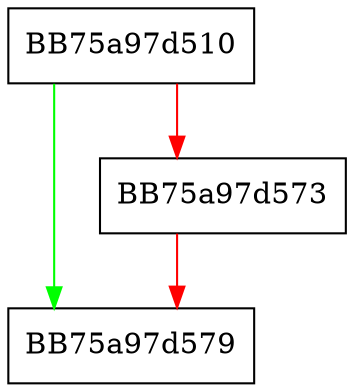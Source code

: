 digraph _Do_call {
  node [shape="box"];
  graph [splines=ortho];
  BB75a97d510 -> BB75a97d579 [color="green"];
  BB75a97d510 -> BB75a97d573 [color="red"];
  BB75a97d573 -> BB75a97d579 [color="red"];
}